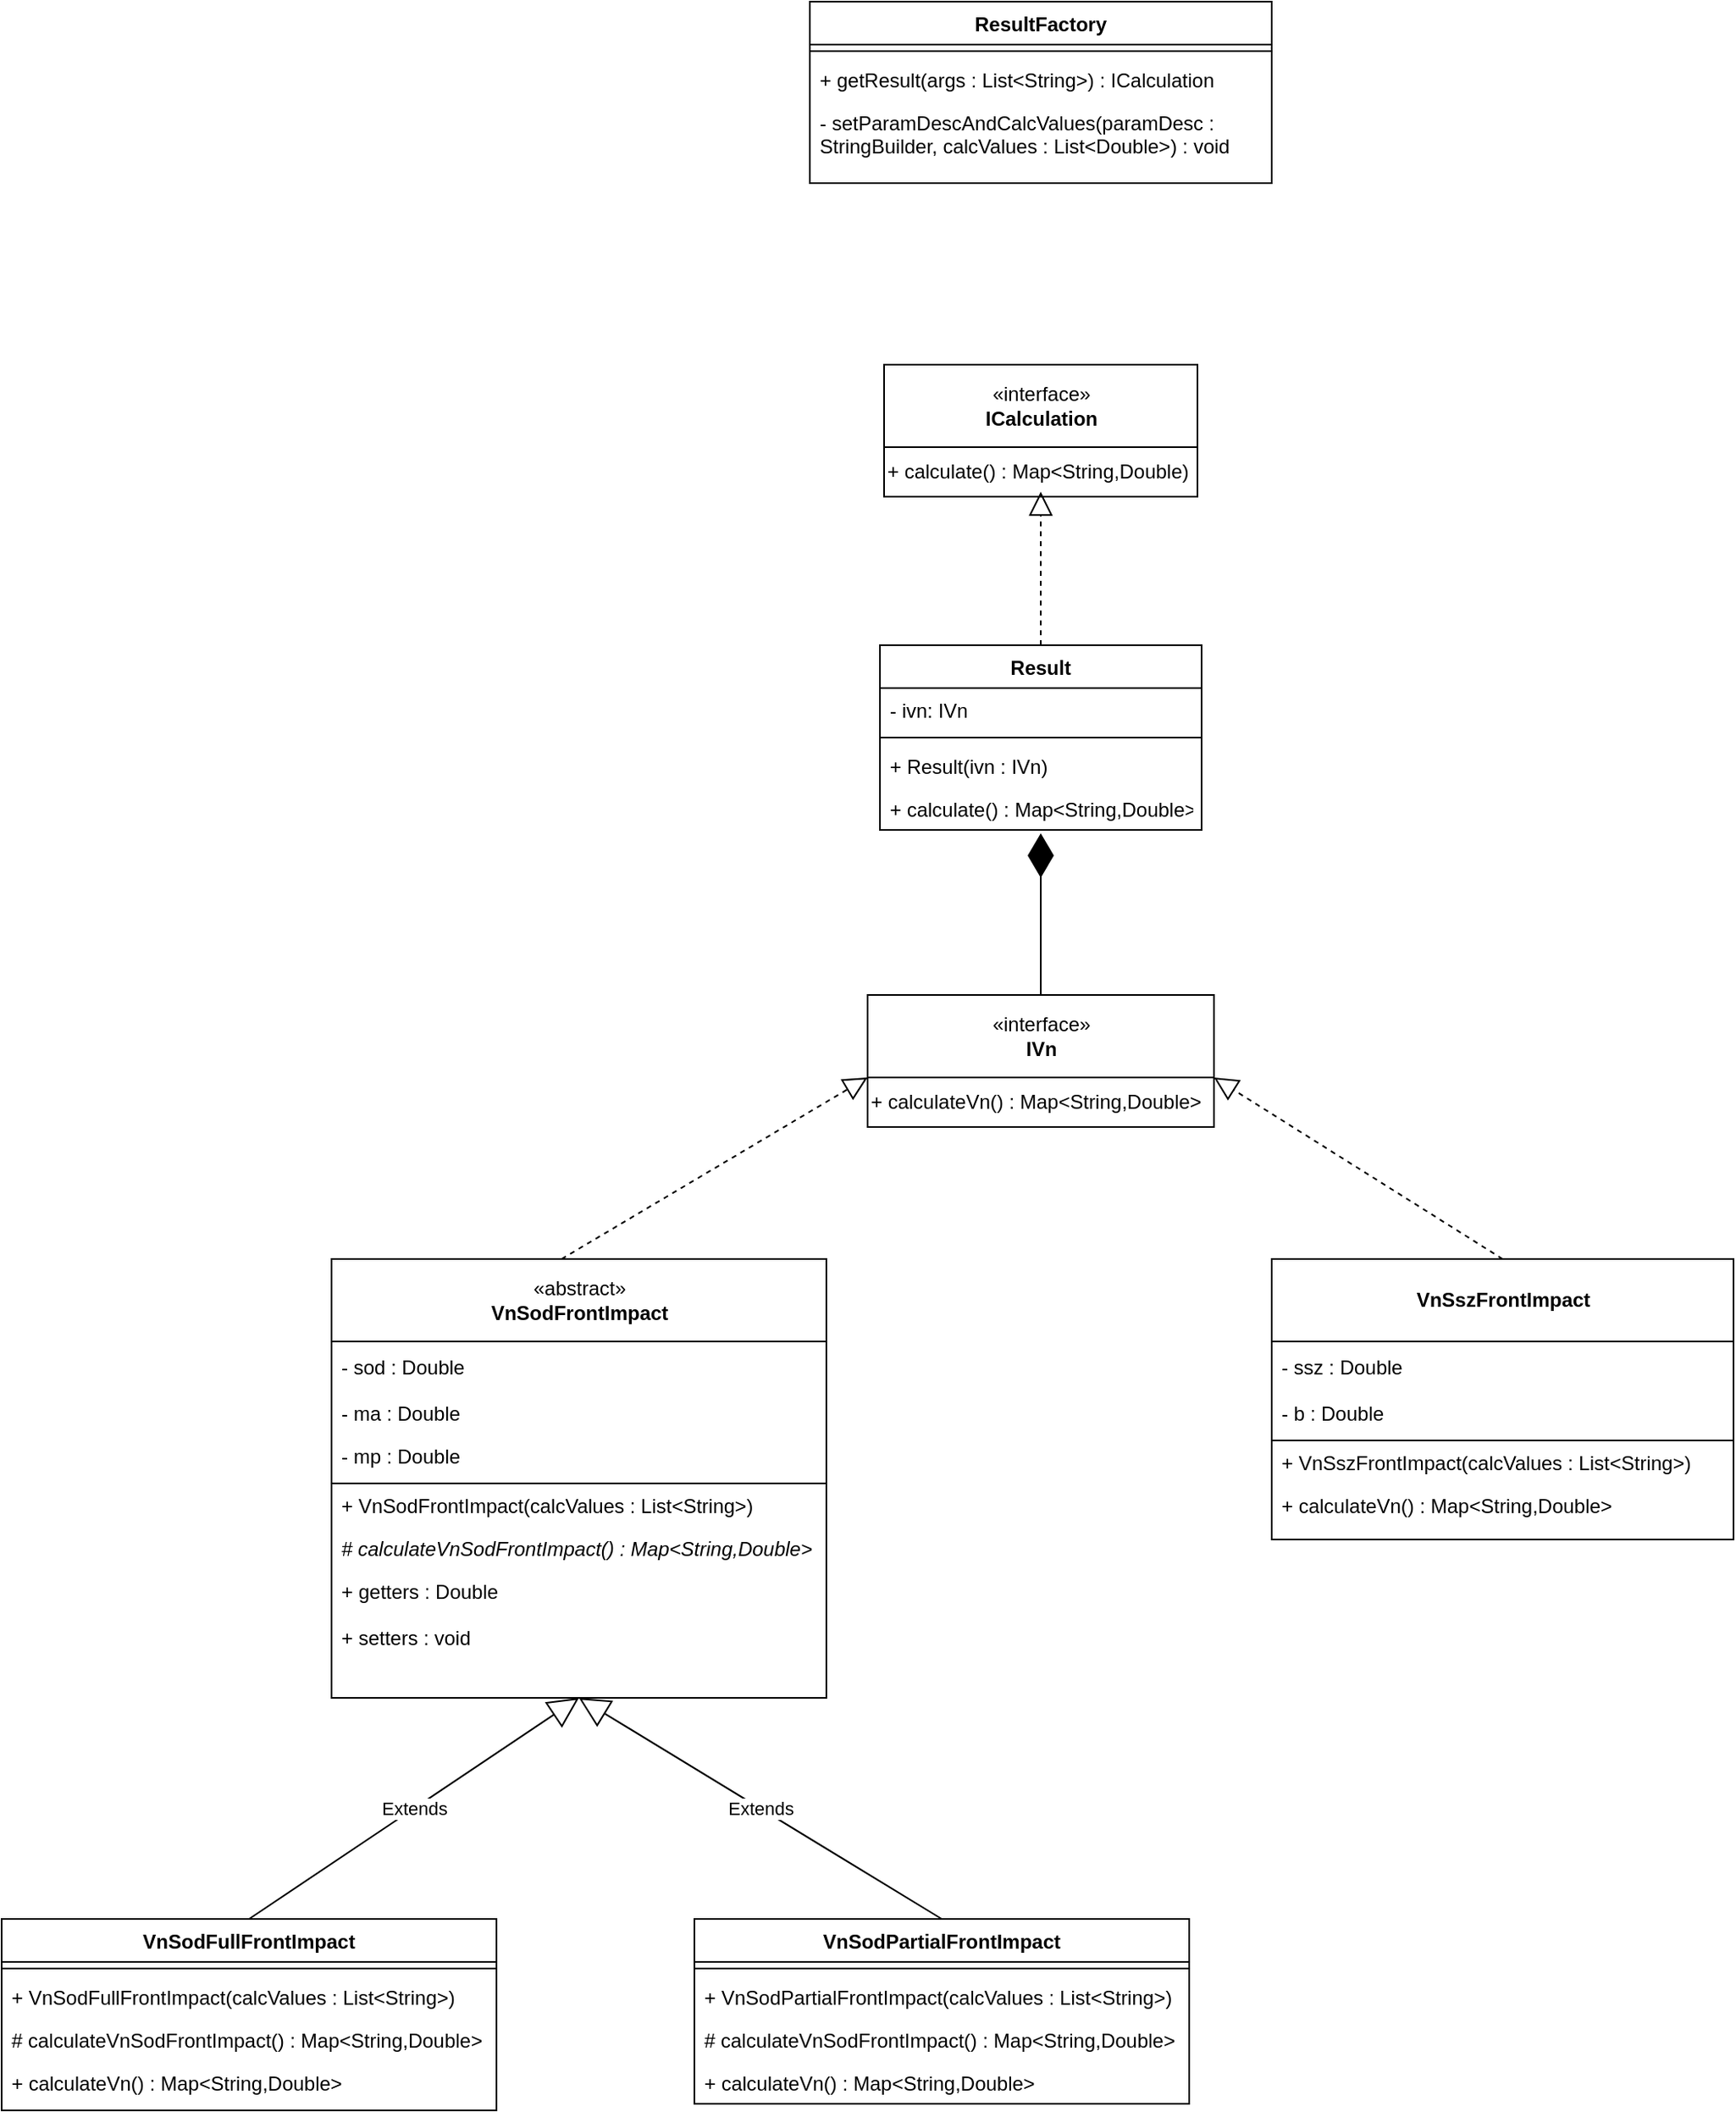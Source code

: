 <mxfile version="14.1.8" type="device"><diagram name="Page-1" id="9f46799a-70d6-7492-0946-bef42562c5a5"><mxGraphModel dx="1422" dy="822" grid="1" gridSize="10" guides="1" tooltips="1" connect="1" arrows="1" fold="1" page="1" pageScale="1" pageWidth="1500" pageHeight="1500" background="#ffffff" math="0" shadow="0"><root><mxCell id="0"/><mxCell id="1" parent="0"/><mxCell id="rIO8L39kqU6o2c7J5co_-9" value="" style="endArrow=block;dashed=1;endFill=0;endSize=12;html=1;exitX=0.5;exitY=0;exitDx=0;exitDy=0;" parent="1" source="rIO8L39kqU6o2c7J5co_-10" edge="1"><mxGeometry width="160" relative="1" as="geometry"><mxPoint x="1060" y="366" as="sourcePoint"/><mxPoint x="830" y="367" as="targetPoint"/></mxGeometry></mxCell><mxCell id="rIO8L39kqU6o2c7J5co_-10" value="Result" style="swimlane;fontStyle=1;align=center;verticalAlign=top;childLayout=stackLayout;horizontal=1;startSize=26;horizontalStack=0;resizeParent=1;resizeParentMax=0;resizeLast=0;collapsible=1;marginBottom=0;strokeWidth=1;" parent="1" vertex="1"><mxGeometry x="732.5" y="460" width="195" height="112" as="geometry"/></mxCell><mxCell id="rIO8L39kqU6o2c7J5co_-11" value="- ivn: IVn" style="text;strokeColor=none;fillColor=none;align=left;verticalAlign=top;spacingLeft=4;spacingRight=4;overflow=hidden;rotatable=0;points=[[0,0.5],[1,0.5]];portConstraint=eastwest;" parent="rIO8L39kqU6o2c7J5co_-10" vertex="1"><mxGeometry y="26" width="195" height="26" as="geometry"/></mxCell><mxCell id="rIO8L39kqU6o2c7J5co_-12" value="" style="line;strokeWidth=1;fillColor=none;align=left;verticalAlign=middle;spacingTop=-1;spacingLeft=3;spacingRight=3;rotatable=0;labelPosition=right;points=[];portConstraint=eastwest;" parent="rIO8L39kqU6o2c7J5co_-10" vertex="1"><mxGeometry y="52" width="195" height="8" as="geometry"/></mxCell><mxCell id="rIO8L39kqU6o2c7J5co_-14" value="+ Result(ivn : IVn)&#10;" style="text;strokeColor=none;fillColor=none;align=left;verticalAlign=top;spacingLeft=4;spacingRight=4;overflow=hidden;rotatable=0;points=[[0,0.5],[1,0.5]];portConstraint=eastwest;" parent="rIO8L39kqU6o2c7J5co_-10" vertex="1"><mxGeometry y="60" width="195" height="26" as="geometry"/></mxCell><mxCell id="rIO8L39kqU6o2c7J5co_-13" value="+ calculate() : Map&lt;String,Double&gt;&#10;" style="text;strokeColor=none;fillColor=none;align=left;verticalAlign=top;spacingLeft=4;spacingRight=4;overflow=hidden;rotatable=0;points=[[0,0.5],[1,0.5]];portConstraint=eastwest;" parent="rIO8L39kqU6o2c7J5co_-10" vertex="1"><mxGeometry y="86" width="195" height="26" as="geometry"/></mxCell><mxCell id="rIO8L39kqU6o2c7J5co_-24" value="" style="endArrow=block;dashed=1;endFill=0;endSize=12;html=1;exitX=0.5;exitY=0;exitDx=0;exitDy=0;entryX=0;entryY=0;entryDx=0;entryDy=0;" parent="1" target="rIO8L39kqU6o2c7J5co_-52" edge="1"><mxGeometry width="160" relative="1" as="geometry"><mxPoint x="539.5" y="832" as="sourcePoint"/><mxPoint x="539.5" y="743" as="targetPoint"/></mxGeometry></mxCell><mxCell id="rIO8L39kqU6o2c7J5co_-36" value="ResultFactory" style="swimlane;fontStyle=1;align=center;verticalAlign=top;childLayout=stackLayout;horizontal=1;startSize=26;horizontalStack=0;resizeParent=1;resizeParentMax=0;resizeLast=0;collapsible=1;marginBottom=0;strokeWidth=1;" parent="1" vertex="1"><mxGeometry x="690" y="70" width="280" height="110" as="geometry"/></mxCell><mxCell id="rIO8L39kqU6o2c7J5co_-38" value="" style="line;strokeWidth=1;fillColor=none;align=left;verticalAlign=middle;spacingTop=-1;spacingLeft=3;spacingRight=3;rotatable=0;labelPosition=right;points=[];portConstraint=eastwest;" parent="rIO8L39kqU6o2c7J5co_-36" vertex="1"><mxGeometry y="26" width="280" height="8" as="geometry"/></mxCell><mxCell id="rIO8L39kqU6o2c7J5co_-39" value="+ getResult(args : List&lt;String&gt;) : ICalculation" style="text;strokeColor=none;fillColor=none;align=left;verticalAlign=top;spacingLeft=4;spacingRight=4;overflow=hidden;rotatable=0;points=[[0,0.5],[1,0.5]];portConstraint=eastwest;" parent="rIO8L39kqU6o2c7J5co_-36" vertex="1"><mxGeometry y="34" width="280" height="26" as="geometry"/></mxCell><mxCell id="rIO8L39kqU6o2c7J5co_-40" value="- setParamDescAndCalcValues(paramDesc : &#10;StringBuilder, calcValues : List&lt;Double&gt;) : void" style="text;strokeColor=none;fillColor=none;align=left;verticalAlign=top;spacingLeft=4;spacingRight=4;overflow=hidden;rotatable=0;points=[[0,0.5],[1,0.5]];portConstraint=eastwest;" parent="rIO8L39kqU6o2c7J5co_-36" vertex="1"><mxGeometry y="60" width="280" height="50" as="geometry"/></mxCell><mxCell id="rIO8L39kqU6o2c7J5co_-49" value="«interface»&lt;br&gt;&lt;b&gt;ICalculation&lt;/b&gt;" style="html=1;strokeWidth=1;" parent="1" vertex="1"><mxGeometry x="735" y="290" width="190" height="50" as="geometry"/></mxCell><mxCell id="rIO8L39kqU6o2c7J5co_-50" value="+ calculate() : Map&amp;lt;String,Double)" style="rounded=0;whiteSpace=wrap;html=1;strokeWidth=1;fillColor=none;align=left;" parent="1" vertex="1"><mxGeometry x="735" y="340" width="190" height="30" as="geometry"/></mxCell><mxCell id="rIO8L39kqU6o2c7J5co_-51" value="«interface»&lt;br&gt;&lt;b&gt;IVn&lt;/b&gt;" style="html=1;strokeWidth=1;" parent="1" vertex="1"><mxGeometry x="725" y="672" width="210" height="50" as="geometry"/></mxCell><mxCell id="rIO8L39kqU6o2c7J5co_-52" value="+ calculateVn() : Map&amp;lt;String,Double&amp;gt;" style="rounded=0;whiteSpace=wrap;html=1;strokeWidth=1;fillColor=none;align=left;" parent="1" vertex="1"><mxGeometry x="725" y="722" width="210" height="30" as="geometry"/></mxCell><mxCell id="rIO8L39kqU6o2c7J5co_-53" value="«abstract»&lt;br&gt;&lt;b&gt;VnSodFrontImpact&lt;/b&gt;" style="html=1;strokeWidth=1;" parent="1" vertex="1"><mxGeometry x="400" y="832" width="300" height="50" as="geometry"/></mxCell><mxCell id="rIO8L39kqU6o2c7J5co_-54" value="&lt;p style=&quot;line-height: 150%&quot;&gt;&lt;br&gt;&lt;/p&gt;" style="rounded=0;whiteSpace=wrap;html=1;strokeWidth=1;fillColor=none;align=left;" parent="1" vertex="1"><mxGeometry x="400" y="882" width="300" height="86" as="geometry"/></mxCell><mxCell id="rIO8L39kqU6o2c7J5co_-56" value="&lt;p style=&quot;line-height: 150%&quot;&gt;&lt;br&gt;&lt;/p&gt;" style="rounded=0;whiteSpace=wrap;html=1;strokeWidth=1;fillColor=none;align=left;" parent="1" vertex="1"><mxGeometry x="400" y="968" width="300" height="130" as="geometry"/></mxCell><mxCell id="rIO8L39kqU6o2c7J5co_-60" value="- sod : Double" style="text;strokeColor=none;fillColor=none;align=left;verticalAlign=top;spacingLeft=4;spacingRight=4;overflow=hidden;rotatable=0;points=[[0,0.5],[1,0.5]];portConstraint=eastwest;" parent="1" vertex="1"><mxGeometry x="400" y="884" width="160" height="26" as="geometry"/></mxCell><mxCell id="rIO8L39kqU6o2c7J5co_-61" value="- ma : Double" style="text;strokeColor=none;fillColor=none;align=left;verticalAlign=top;spacingLeft=4;spacingRight=4;overflow=hidden;rotatable=0;points=[[0,0.5],[1,0.5]];portConstraint=eastwest;" parent="1" vertex="1"><mxGeometry x="400" y="912" width="160" height="26" as="geometry"/></mxCell><mxCell id="rIO8L39kqU6o2c7J5co_-62" value="- mp : Double" style="text;strokeColor=none;fillColor=none;align=left;verticalAlign=top;spacingLeft=4;spacingRight=4;overflow=hidden;rotatable=0;points=[[0,0.5],[1,0.5]];portConstraint=eastwest;" parent="1" vertex="1"><mxGeometry x="400" y="938" width="160" height="26" as="geometry"/></mxCell><mxCell id="rIO8L39kqU6o2c7J5co_-64" value="+ VnSodFrontImpact(calcValues : List&lt;String&gt;)" style="text;strokeColor=none;fillColor=none;align=left;verticalAlign=top;spacingLeft=4;spacingRight=4;overflow=hidden;rotatable=0;points=[[0,0.5],[1,0.5]];portConstraint=eastwest;" parent="1" vertex="1"><mxGeometry x="400" y="968" width="280" height="26" as="geometry"/></mxCell><mxCell id="rIO8L39kqU6o2c7J5co_-65" value="# calculateVnSodFrontImpact() : Map&lt;String,Double&gt;" style="text;strokeColor=none;fillColor=none;align=left;verticalAlign=top;spacingLeft=4;spacingRight=4;overflow=hidden;rotatable=0;points=[[0,0.5],[1,0.5]];portConstraint=eastwest;fontStyle=2" parent="1" vertex="1"><mxGeometry x="400" y="994" width="300" height="26" as="geometry"/></mxCell><mxCell id="rIO8L39kqU6o2c7J5co_-66" value="+ getters : Double" style="text;strokeColor=none;fillColor=none;align=left;verticalAlign=top;spacingLeft=4;spacingRight=4;overflow=hidden;rotatable=0;points=[[0,0.5],[1,0.5]];portConstraint=eastwest;" parent="1" vertex="1"><mxGeometry x="400" y="1020" width="280" height="26" as="geometry"/></mxCell><mxCell id="rIO8L39kqU6o2c7J5co_-67" value="+ setters : void" style="text;strokeColor=none;fillColor=none;align=left;verticalAlign=top;spacingLeft=4;spacingRight=4;overflow=hidden;rotatable=0;points=[[0,0.5],[1,0.5]];portConstraint=eastwest;" parent="1" vertex="1"><mxGeometry x="400" y="1048" width="280" height="26" as="geometry"/></mxCell><mxCell id="rIO8L39kqU6o2c7J5co_-68" value="VnSodFullFrontImpact" style="swimlane;fontStyle=1;align=center;verticalAlign=top;childLayout=stackLayout;horizontal=1;startSize=26;horizontalStack=0;resizeParent=1;resizeParentMax=0;resizeLast=0;collapsible=1;marginBottom=0;strokeWidth=1;" parent="1" vertex="1"><mxGeometry x="200" y="1232" width="300" height="116" as="geometry"/></mxCell><mxCell id="rIO8L39kqU6o2c7J5co_-70" value="" style="line;strokeWidth=1;fillColor=none;align=left;verticalAlign=middle;spacingTop=-1;spacingLeft=3;spacingRight=3;rotatable=0;labelPosition=right;points=[];portConstraint=eastwest;" parent="rIO8L39kqU6o2c7J5co_-68" vertex="1"><mxGeometry y="26" width="300" height="8" as="geometry"/></mxCell><mxCell id="rIO8L39kqU6o2c7J5co_-71" value="+ VnSodFullFrontImpact(calcValues : List&lt;String&gt;)" style="text;strokeColor=none;fillColor=none;align=left;verticalAlign=top;spacingLeft=4;spacingRight=4;overflow=hidden;rotatable=0;points=[[0,0.5],[1,0.5]];portConstraint=eastwest;fontStyle=0" parent="rIO8L39kqU6o2c7J5co_-68" vertex="1"><mxGeometry y="34" width="300" height="26" as="geometry"/></mxCell><mxCell id="rIO8L39kqU6o2c7J5co_-90" value="# calculateVnSodFrontImpact() : Map&lt;String,Double&gt;" style="text;strokeColor=none;fillColor=none;align=left;verticalAlign=top;spacingLeft=4;spacingRight=4;overflow=hidden;rotatable=0;points=[[0,0.5],[1,0.5]];portConstraint=eastwest;" parent="rIO8L39kqU6o2c7J5co_-68" vertex="1"><mxGeometry y="60" width="300" height="26" as="geometry"/></mxCell><mxCell id="rIO8L39kqU6o2c7J5co_-72" value="+ calculateVn() : Map&lt;String,Double&gt;&#10;" style="text;strokeColor=none;fillColor=none;align=left;verticalAlign=top;spacingLeft=4;spacingRight=4;overflow=hidden;rotatable=0;points=[[0,0.5],[1,0.5]];portConstraint=eastwest;" parent="rIO8L39kqU6o2c7J5co_-68" vertex="1"><mxGeometry y="86" width="300" height="30" as="geometry"/></mxCell><mxCell id="rIO8L39kqU6o2c7J5co_-73" value="Extends" style="endArrow=block;endSize=16;endFill=0;html=1;entryX=0.5;entryY=1;entryDx=0;entryDy=0;exitX=0.5;exitY=0;exitDx=0;exitDy=0;" parent="1" source="rIO8L39kqU6o2c7J5co_-68" target="rIO8L39kqU6o2c7J5co_-56" edge="1"><mxGeometry width="160" relative="1" as="geometry"><mxPoint x="300" y="1162" as="sourcePoint"/><mxPoint x="460" y="1162" as="targetPoint"/></mxGeometry></mxCell><mxCell id="rIO8L39kqU6o2c7J5co_-74" value="VnSodPartialFrontImpact" style="swimlane;fontStyle=1;align=center;verticalAlign=top;childLayout=stackLayout;horizontal=1;startSize=26;horizontalStack=0;resizeParent=1;resizeParentMax=0;resizeLast=0;collapsible=1;marginBottom=0;strokeWidth=1;" parent="1" vertex="1"><mxGeometry x="620" y="1232" width="300" height="112" as="geometry"/></mxCell><mxCell id="rIO8L39kqU6o2c7J5co_-75" value="" style="line;strokeWidth=1;fillColor=none;align=left;verticalAlign=middle;spacingTop=-1;spacingLeft=3;spacingRight=3;rotatable=0;labelPosition=right;points=[];portConstraint=eastwest;" parent="rIO8L39kqU6o2c7J5co_-74" vertex="1"><mxGeometry y="26" width="300" height="8" as="geometry"/></mxCell><mxCell id="rIO8L39kqU6o2c7J5co_-76" value="+ VnSodPartialFrontImpact(calcValues : List&lt;String&gt;)" style="text;strokeColor=none;fillColor=none;align=left;verticalAlign=top;spacingLeft=4;spacingRight=4;overflow=hidden;rotatable=0;points=[[0,0.5],[1,0.5]];portConstraint=eastwest;" parent="rIO8L39kqU6o2c7J5co_-74" vertex="1"><mxGeometry y="34" width="300" height="26" as="geometry"/></mxCell><mxCell id="rIO8L39kqU6o2c7J5co_-92" value="# calculateVnSodFrontImpact() : Map&lt;String,Double&gt;" style="text;strokeColor=none;fillColor=none;align=left;verticalAlign=top;spacingLeft=4;spacingRight=4;overflow=hidden;rotatable=0;points=[[0,0.5],[1,0.5]];portConstraint=eastwest;" parent="rIO8L39kqU6o2c7J5co_-74" vertex="1"><mxGeometry y="60" width="300" height="26" as="geometry"/></mxCell><mxCell id="rIO8L39kqU6o2c7J5co_-77" value="+ calculateVn() : Map&lt;String,Double&gt;&#10;" style="text;strokeColor=none;fillColor=none;align=left;verticalAlign=top;spacingLeft=4;spacingRight=4;overflow=hidden;rotatable=0;points=[[0,0.5],[1,0.5]];portConstraint=eastwest;" parent="rIO8L39kqU6o2c7J5co_-74" vertex="1"><mxGeometry y="86" width="300" height="26" as="geometry"/></mxCell><mxCell id="rIO8L39kqU6o2c7J5co_-78" value="Extends" style="endArrow=block;endSize=16;endFill=0;html=1;exitX=0.5;exitY=0;exitDx=0;exitDy=0;entryX=0.5;entryY=1;entryDx=0;entryDy=0;" parent="1" source="rIO8L39kqU6o2c7J5co_-74" target="rIO8L39kqU6o2c7J5co_-56" edge="1"><mxGeometry width="160" relative="1" as="geometry"><mxPoint x="600" y="1172" as="sourcePoint"/><mxPoint x="540" y="1102" as="targetPoint"/></mxGeometry></mxCell><mxCell id="rIO8L39kqU6o2c7J5co_-79" value="" style="endArrow=block;dashed=1;endFill=0;endSize=12;html=1;entryX=1;entryY=0;entryDx=0;entryDy=0;exitX=0.5;exitY=0;exitDx=0;exitDy=0;" parent="1" source="rIO8L39kqU6o2c7J5co_-80" target="rIO8L39kqU6o2c7J5co_-52" edge="1"><mxGeometry width="160" relative="1" as="geometry"><mxPoint x="1110" y="802" as="sourcePoint"/><mxPoint x="980" y="792" as="targetPoint"/></mxGeometry></mxCell><mxCell id="rIO8L39kqU6o2c7J5co_-80" value="&lt;b&gt;VnSszFrontImpact&lt;/b&gt;" style="html=1;strokeWidth=1;" parent="1" vertex="1"><mxGeometry x="970" y="832" width="280" height="50" as="geometry"/></mxCell><mxCell id="rIO8L39kqU6o2c7J5co_-81" value="&lt;p style=&quot;line-height: 150%&quot;&gt;&lt;br&gt;&lt;/p&gt;" style="rounded=0;whiteSpace=wrap;html=1;strokeWidth=1;fillColor=none;align=left;" parent="1" vertex="1"><mxGeometry x="970" y="882" width="280" height="60" as="geometry"/></mxCell><mxCell id="rIO8L39kqU6o2c7J5co_-82" value="&lt;p style=&quot;line-height: 150%&quot;&gt;&lt;br&gt;&lt;/p&gt;" style="rounded=0;whiteSpace=wrap;html=1;strokeWidth=1;fillColor=none;align=left;" parent="1" vertex="1"><mxGeometry x="970" y="942" width="280" height="60" as="geometry"/></mxCell><mxCell id="rIO8L39kqU6o2c7J5co_-83" value="- ssz : Double" style="text;strokeColor=none;fillColor=none;align=left;verticalAlign=top;spacingLeft=4;spacingRight=4;overflow=hidden;rotatable=0;points=[[0,0.5],[1,0.5]];portConstraint=eastwest;" parent="1" vertex="1"><mxGeometry x="970" y="884" width="160" height="26" as="geometry"/></mxCell><mxCell id="rIO8L39kqU6o2c7J5co_-84" value="- b : Double" style="text;strokeColor=none;fillColor=none;align=left;verticalAlign=top;spacingLeft=4;spacingRight=4;overflow=hidden;rotatable=0;points=[[0,0.5],[1,0.5]];portConstraint=eastwest;" parent="1" vertex="1"><mxGeometry x="970" y="912" width="160" height="26" as="geometry"/></mxCell><mxCell id="rIO8L39kqU6o2c7J5co_-86" value="+ VnSszFrontImpact(calcValues : List&lt;String&gt;)" style="text;strokeColor=none;fillColor=none;align=left;verticalAlign=top;spacingLeft=4;spacingRight=4;overflow=hidden;rotatable=0;points=[[0,0.5],[1,0.5]];portConstraint=eastwest;" parent="1" vertex="1"><mxGeometry x="970" y="942" width="280" height="26" as="geometry"/></mxCell><mxCell id="rIO8L39kqU6o2c7J5co_-88" value="+ calculateVn() : Map&lt;String,Double&gt;" style="text;strokeColor=none;fillColor=none;align=left;verticalAlign=top;spacingLeft=4;spacingRight=4;overflow=hidden;rotatable=0;points=[[0,0.5],[1,0.5]];portConstraint=eastwest;" parent="1" vertex="1"><mxGeometry x="970" y="968" width="280" height="26" as="geometry"/></mxCell><mxCell id="rIO8L39kqU6o2c7J5co_-93" value="" style="endArrow=diamondThin;endFill=1;endSize=24;html=1;entryX=0.5;entryY=1.077;entryDx=0;entryDy=0;entryPerimeter=0;exitX=0.5;exitY=0;exitDx=0;exitDy=0;" parent="1" source="rIO8L39kqU6o2c7J5co_-51" target="rIO8L39kqU6o2c7J5co_-13" edge="1"><mxGeometry width="160" relative="1" as="geometry"><mxPoint x="500" y="610" as="sourcePoint"/><mxPoint x="660" y="610" as="targetPoint"/></mxGeometry></mxCell></root></mxGraphModel></diagram></mxfile>
